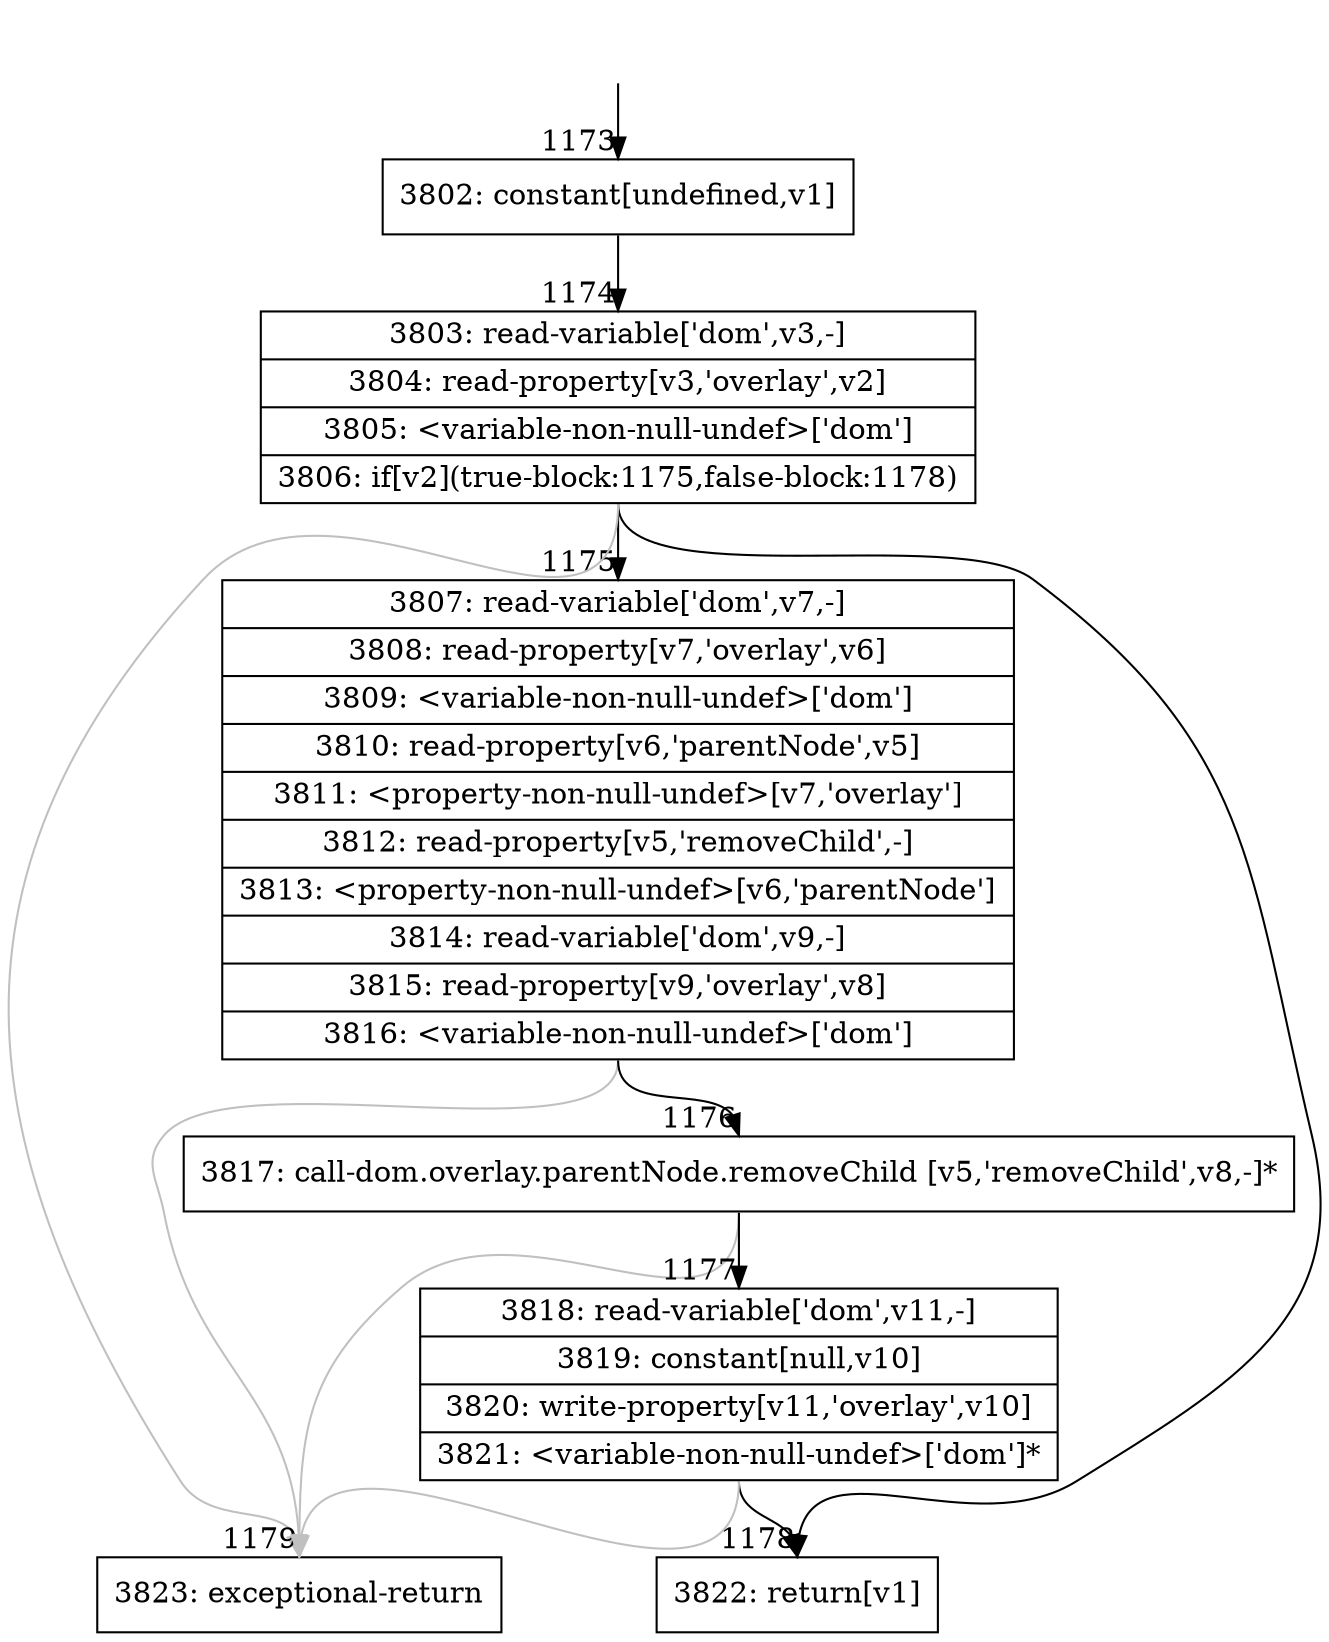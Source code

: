 digraph {
rankdir="TD"
BB_entry77[shape=none,label=""];
BB_entry77 -> BB1173 [tailport=s, headport=n, headlabel="    1173"]
BB1173 [shape=record label="{3802: constant[undefined,v1]}" ] 
BB1173 -> BB1174 [tailport=s, headport=n, headlabel="      1174"]
BB1174 [shape=record label="{3803: read-variable['dom',v3,-]|3804: read-property[v3,'overlay',v2]|3805: \<variable-non-null-undef\>['dom']|3806: if[v2](true-block:1175,false-block:1178)}" ] 
BB1174 -> BB1175 [tailport=s, headport=n, headlabel="      1175"]
BB1174 -> BB1178 [tailport=s, headport=n, headlabel="      1178"]
BB1174 -> BB1179 [tailport=s, headport=n, color=gray, headlabel="      1179"]
BB1175 [shape=record label="{3807: read-variable['dom',v7,-]|3808: read-property[v7,'overlay',v6]|3809: \<variable-non-null-undef\>['dom']|3810: read-property[v6,'parentNode',v5]|3811: \<property-non-null-undef\>[v7,'overlay']|3812: read-property[v5,'removeChild',-]|3813: \<property-non-null-undef\>[v6,'parentNode']|3814: read-variable['dom',v9,-]|3815: read-property[v9,'overlay',v8]|3816: \<variable-non-null-undef\>['dom']}" ] 
BB1175 -> BB1176 [tailport=s, headport=n, headlabel="      1176"]
BB1175 -> BB1179 [tailport=s, headport=n, color=gray]
BB1176 [shape=record label="{3817: call-dom.overlay.parentNode.removeChild [v5,'removeChild',v8,-]*}" ] 
BB1176 -> BB1177 [tailport=s, headport=n, headlabel="      1177"]
BB1176 -> BB1179 [tailport=s, headport=n, color=gray]
BB1177 [shape=record label="{3818: read-variable['dom',v11,-]|3819: constant[null,v10]|3820: write-property[v11,'overlay',v10]|3821: \<variable-non-null-undef\>['dom']*}" ] 
BB1177 -> BB1178 [tailport=s, headport=n]
BB1177 -> BB1179 [tailport=s, headport=n, color=gray]
BB1178 [shape=record label="{3822: return[v1]}" ] 
BB1179 [shape=record label="{3823: exceptional-return}" ] 
//#$~ 1493
}
